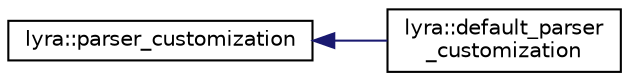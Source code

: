 digraph "Graphical Class Hierarchy"
{
 // INTERACTIVE_SVG=YES
 // LATEX_PDF_SIZE
  edge [fontname="Helvetica",fontsize="10",labelfontname="Helvetica",labelfontsize="10"];
  node [fontname="Helvetica",fontsize="10",shape=record];
  rankdir="LR";
  Node0 [label="lyra::parser_customization",height=0.2,width=0.4,color="black", fillcolor="white", style="filled",URL="$structlyra_1_1parser__customization.html",tooltip=" "];
  Node0 -> Node1 [dir="back",color="midnightblue",fontsize="10",style="solid",fontname="Helvetica"];
  Node1 [label="lyra::default_parser\l_customization",height=0.2,width=0.4,color="black", fillcolor="white", style="filled",URL="$structlyra_1_1default__parser__customization.html",tooltip=" "];
}
